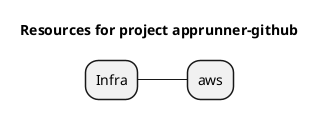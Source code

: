 @startmindmap
title Resources for project apprunner-github
skinparam monochrome true
+ Infra
++ aws

@endmindmap
